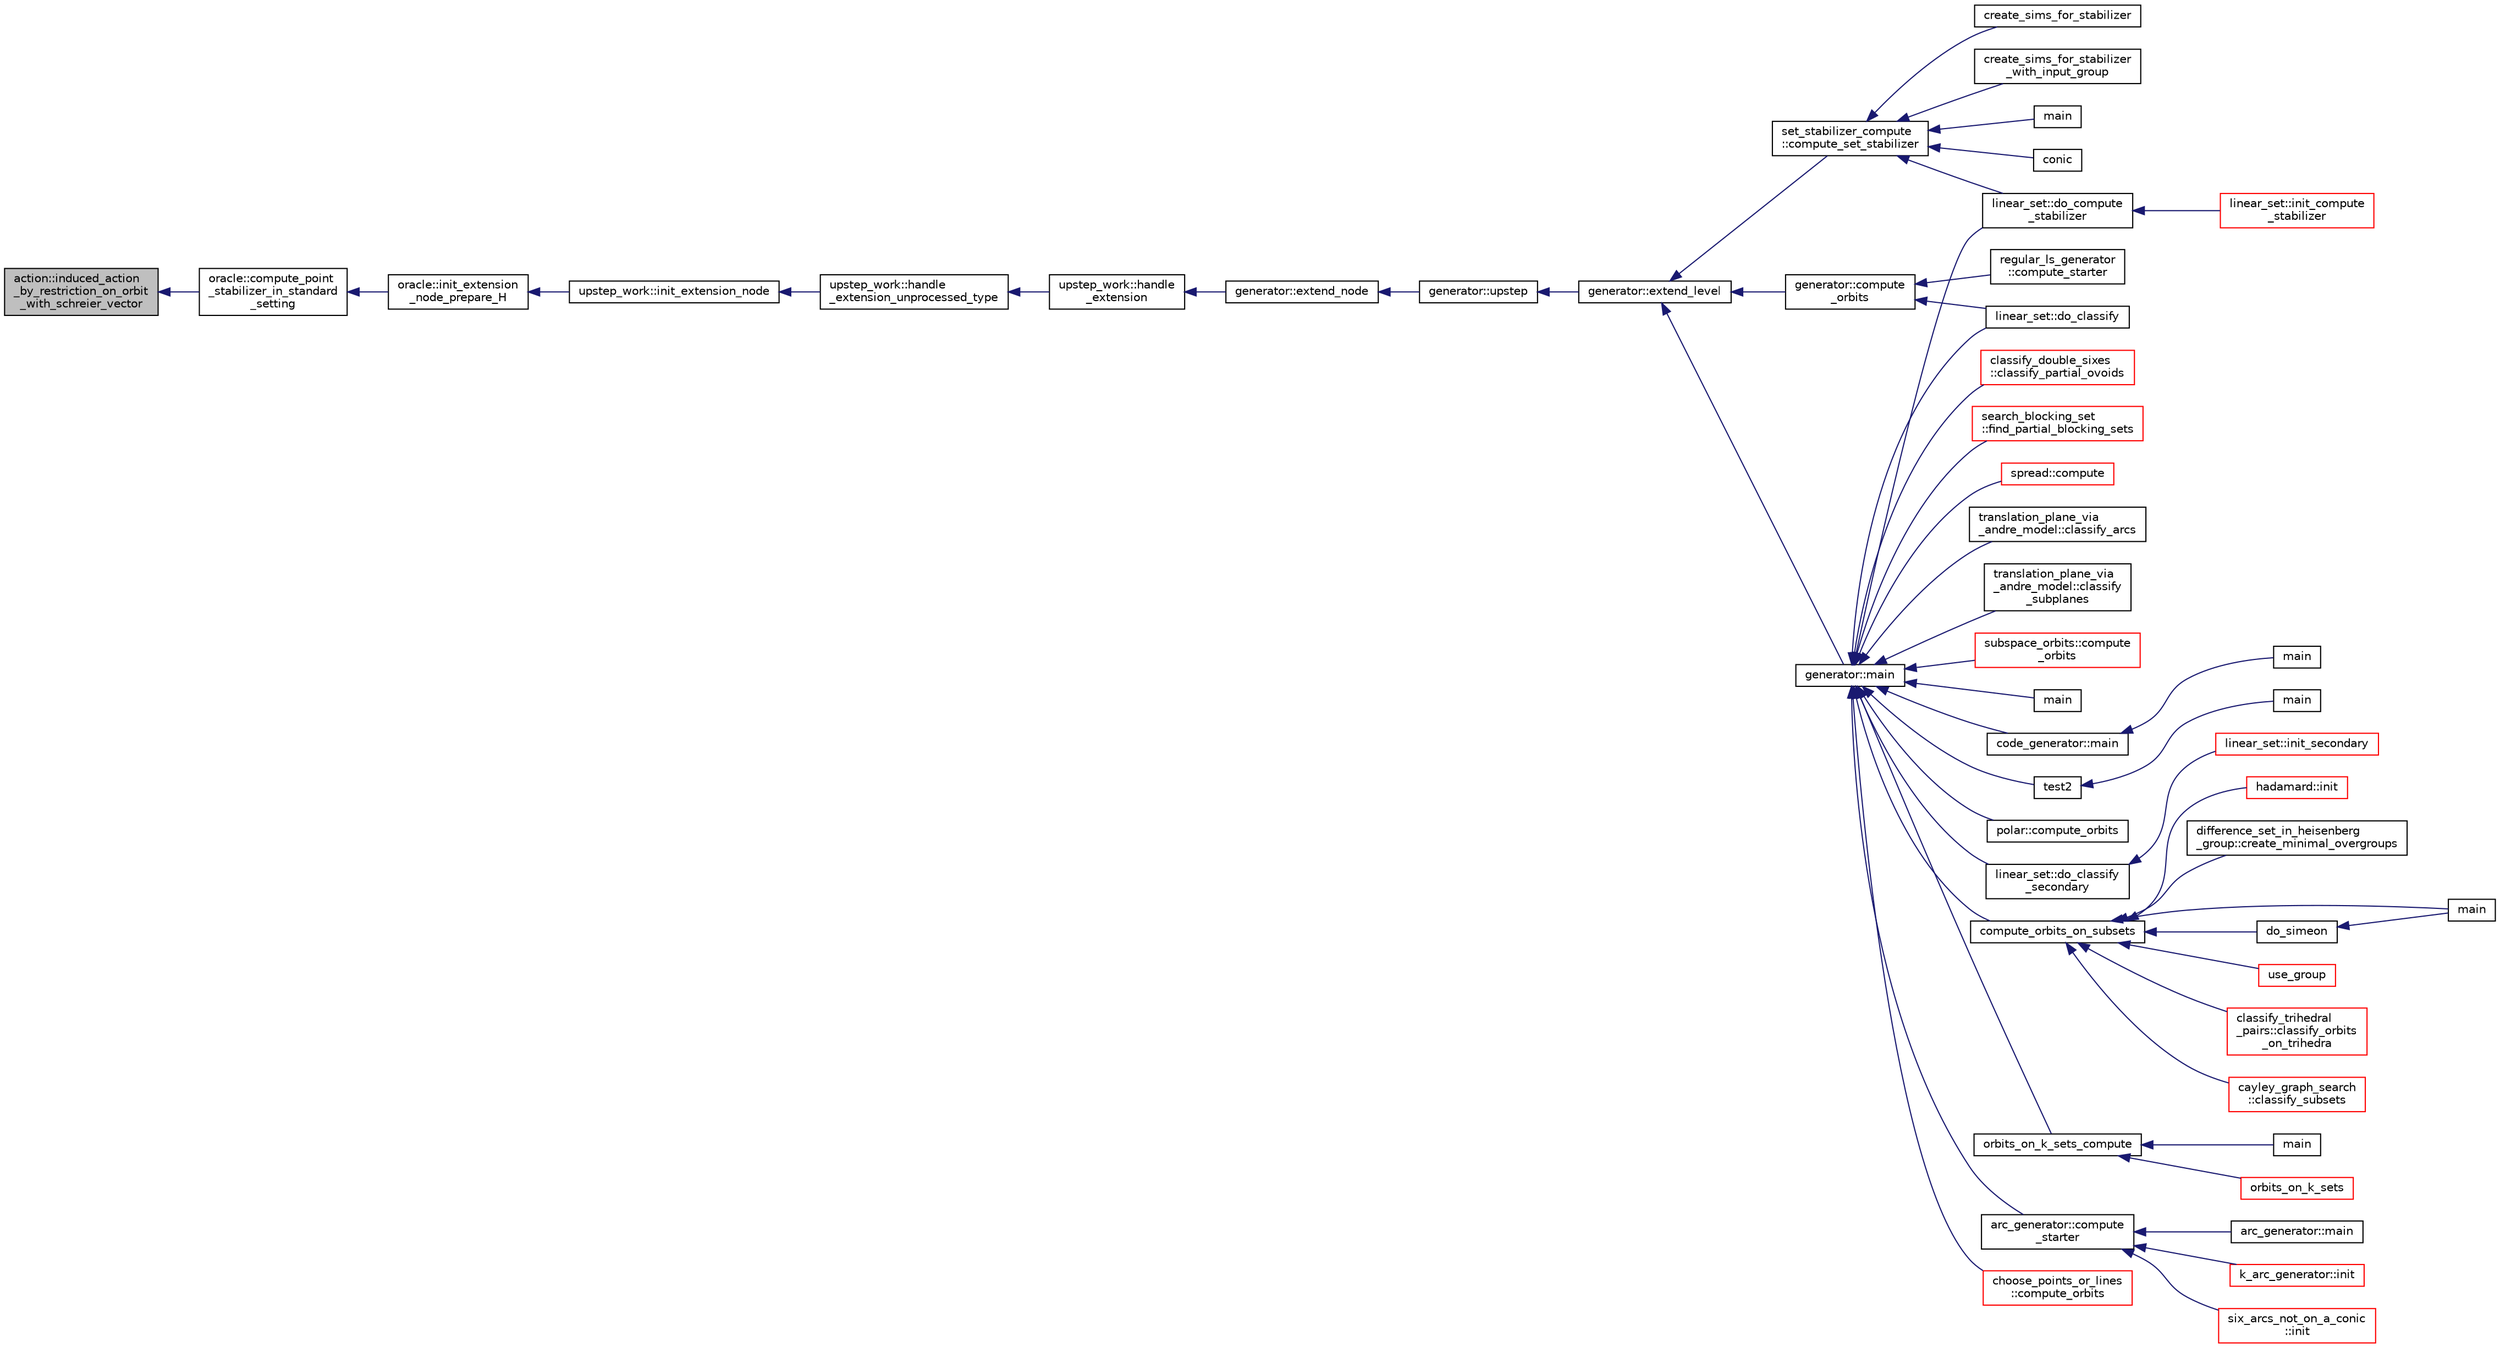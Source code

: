digraph "action::induced_action_by_restriction_on_orbit_with_schreier_vector"
{
  edge [fontname="Helvetica",fontsize="10",labelfontname="Helvetica",labelfontsize="10"];
  node [fontname="Helvetica",fontsize="10",shape=record];
  rankdir="LR";
  Node14535 [label="action::induced_action\l_by_restriction_on_orbit\l_with_schreier_vector",height=0.2,width=0.4,color="black", fillcolor="grey75", style="filled", fontcolor="black"];
  Node14535 -> Node14536 [dir="back",color="midnightblue",fontsize="10",style="solid",fontname="Helvetica"];
  Node14536 [label="oracle::compute_point\l_stabilizer_in_standard\l_setting",height=0.2,width=0.4,color="black", fillcolor="white", style="filled",URL="$d7/da7/classoracle.html#afa7b2b71cd2ccbb807a740d6e1085982"];
  Node14536 -> Node14537 [dir="back",color="midnightblue",fontsize="10",style="solid",fontname="Helvetica"];
  Node14537 [label="oracle::init_extension\l_node_prepare_H",height=0.2,width=0.4,color="black", fillcolor="white", style="filled",URL="$d7/da7/classoracle.html#a6a121e9674bbd011685430a95dbc1b77"];
  Node14537 -> Node14538 [dir="back",color="midnightblue",fontsize="10",style="solid",fontname="Helvetica"];
  Node14538 [label="upstep_work::init_extension_node",height=0.2,width=0.4,color="black", fillcolor="white", style="filled",URL="$d2/dd6/classupstep__work.html#ad74931a4c6dc97102d405a755433297d"];
  Node14538 -> Node14539 [dir="back",color="midnightblue",fontsize="10",style="solid",fontname="Helvetica"];
  Node14539 [label="upstep_work::handle\l_extension_unprocessed_type",height=0.2,width=0.4,color="black", fillcolor="white", style="filled",URL="$d2/dd6/classupstep__work.html#a4687dfab87eb7d0646cb79008dd3d32d"];
  Node14539 -> Node14540 [dir="back",color="midnightblue",fontsize="10",style="solid",fontname="Helvetica"];
  Node14540 [label="upstep_work::handle\l_extension",height=0.2,width=0.4,color="black", fillcolor="white", style="filled",URL="$d2/dd6/classupstep__work.html#ad8ba22a74e9884f92e11340b24e6a6d6"];
  Node14540 -> Node14541 [dir="back",color="midnightblue",fontsize="10",style="solid",fontname="Helvetica"];
  Node14541 [label="generator::extend_node",height=0.2,width=0.4,color="black", fillcolor="white", style="filled",URL="$d7/d73/classgenerator.html#ac71fa071cf218f54cdd9306a541744ae"];
  Node14541 -> Node14542 [dir="back",color="midnightblue",fontsize="10",style="solid",fontname="Helvetica"];
  Node14542 [label="generator::upstep",height=0.2,width=0.4,color="black", fillcolor="white", style="filled",URL="$d7/d73/classgenerator.html#ae0f2cebdabc821837f633656d7b0fdfe"];
  Node14542 -> Node14543 [dir="back",color="midnightblue",fontsize="10",style="solid",fontname="Helvetica"];
  Node14543 [label="generator::extend_level",height=0.2,width=0.4,color="black", fillcolor="white", style="filled",URL="$d7/d73/classgenerator.html#a91b84d80ccec0cd2136bc221c30e0f8e"];
  Node14543 -> Node14544 [dir="back",color="midnightblue",fontsize="10",style="solid",fontname="Helvetica"];
  Node14544 [label="set_stabilizer_compute\l::compute_set_stabilizer",height=0.2,width=0.4,color="black", fillcolor="white", style="filled",URL="$d8/dc6/classset__stabilizer__compute.html#ad4f92074322e98c7cd0ed5d4f8486b76"];
  Node14544 -> Node14545 [dir="back",color="midnightblue",fontsize="10",style="solid",fontname="Helvetica"];
  Node14545 [label="main",height=0.2,width=0.4,color="black", fillcolor="white", style="filled",URL="$db/d67/test__hyperoval_8_c.html#a3c04138a5bfe5d72780bb7e82a18e627"];
  Node14544 -> Node14546 [dir="back",color="midnightblue",fontsize="10",style="solid",fontname="Helvetica"];
  Node14546 [label="conic",height=0.2,width=0.4,color="black", fillcolor="white", style="filled",URL="$d4/de8/conic_8_c.html#a96def9474b981a9d5831a9b48d85d652"];
  Node14544 -> Node14547 [dir="back",color="midnightblue",fontsize="10",style="solid",fontname="Helvetica"];
  Node14547 [label="linear_set::do_compute\l_stabilizer",height=0.2,width=0.4,color="black", fillcolor="white", style="filled",URL="$dd/d86/classlinear__set.html#ae8f58ded28fb5370f4459cca42b7463b"];
  Node14547 -> Node14548 [dir="back",color="midnightblue",fontsize="10",style="solid",fontname="Helvetica"];
  Node14548 [label="linear_set::init_compute\l_stabilizer",height=0.2,width=0.4,color="red", fillcolor="white", style="filled",URL="$dd/d86/classlinear__set.html#a0cc3eaec1896fdc977b62e94623b055b"];
  Node14544 -> Node14550 [dir="back",color="midnightblue",fontsize="10",style="solid",fontname="Helvetica"];
  Node14550 [label="create_sims_for_stabilizer",height=0.2,width=0.4,color="black", fillcolor="white", style="filled",URL="$d0/d76/tl__algebra__and__number__theory_8h.html#af2c67d225072549409be710ac3cd30f8"];
  Node14544 -> Node14551 [dir="back",color="midnightblue",fontsize="10",style="solid",fontname="Helvetica"];
  Node14551 [label="create_sims_for_stabilizer\l_with_input_group",height=0.2,width=0.4,color="black", fillcolor="white", style="filled",URL="$d0/d76/tl__algebra__and__number__theory_8h.html#af5482567a8d6ba5c2fe593bf6f7f9a0f"];
  Node14543 -> Node14552 [dir="back",color="midnightblue",fontsize="10",style="solid",fontname="Helvetica"];
  Node14552 [label="generator::compute\l_orbits",height=0.2,width=0.4,color="black", fillcolor="white", style="filled",URL="$d7/d73/classgenerator.html#a23989bc20ecaaed39c4119c758367f40"];
  Node14552 -> Node14553 [dir="back",color="midnightblue",fontsize="10",style="solid",fontname="Helvetica"];
  Node14553 [label="regular_ls_generator\l::compute_starter",height=0.2,width=0.4,color="black", fillcolor="white", style="filled",URL="$d2/dd8/classregular__ls__generator.html#aa38907741058694a73194b02ceb4a53d"];
  Node14552 -> Node14554 [dir="back",color="midnightblue",fontsize="10",style="solid",fontname="Helvetica"];
  Node14554 [label="linear_set::do_classify",height=0.2,width=0.4,color="black", fillcolor="white", style="filled",URL="$dd/d86/classlinear__set.html#a3eb2dbce7fa8b71901dfc12f288ddd0c"];
  Node14543 -> Node14555 [dir="back",color="midnightblue",fontsize="10",style="solid",fontname="Helvetica"];
  Node14555 [label="generator::main",height=0.2,width=0.4,color="black", fillcolor="white", style="filled",URL="$d7/d73/classgenerator.html#a01abff8e9f231bf0d82e2e8e0061f242"];
  Node14555 -> Node14556 [dir="back",color="midnightblue",fontsize="10",style="solid",fontname="Helvetica"];
  Node14556 [label="main",height=0.2,width=0.4,color="black", fillcolor="white", style="filled",URL="$d2/d11/codes_8h.html#a217dbf8b442f20279ea00b898af96f52"];
  Node14555 -> Node14557 [dir="back",color="midnightblue",fontsize="10",style="solid",fontname="Helvetica"];
  Node14557 [label="code_generator::main",height=0.2,width=0.4,color="black", fillcolor="white", style="filled",URL="$db/d37/classcode__generator.html#ab3cf3a306e4032c2b471ac95321c599f"];
  Node14557 -> Node14558 [dir="back",color="midnightblue",fontsize="10",style="solid",fontname="Helvetica"];
  Node14558 [label="main",height=0.2,width=0.4,color="black", fillcolor="white", style="filled",URL="$d4/d4f/codes_8_c.html#a217dbf8b442f20279ea00b898af96f52"];
  Node14555 -> Node14559 [dir="back",color="midnightblue",fontsize="10",style="solid",fontname="Helvetica"];
  Node14559 [label="test2",height=0.2,width=0.4,color="black", fillcolor="white", style="filled",URL="$d9/db0/factor__space_8_c.html#a39d73a812e5fd8f1bc111e948368cb10"];
  Node14559 -> Node14560 [dir="back",color="midnightblue",fontsize="10",style="solid",fontname="Helvetica"];
  Node14560 [label="main",height=0.2,width=0.4,color="black", fillcolor="white", style="filled",URL="$d9/db0/factor__space_8_c.html#a3c04138a5bfe5d72780bb7e82a18e627"];
  Node14555 -> Node14561 [dir="back",color="midnightblue",fontsize="10",style="solid",fontname="Helvetica"];
  Node14561 [label="polar::compute_orbits",height=0.2,width=0.4,color="black", fillcolor="white", style="filled",URL="$da/d1c/classpolar.html#ac4c3c4f95d14c74ff4a3ec3f3479a1da"];
  Node14555 -> Node14554 [dir="back",color="midnightblue",fontsize="10",style="solid",fontname="Helvetica"];
  Node14555 -> Node14562 [dir="back",color="midnightblue",fontsize="10",style="solid",fontname="Helvetica"];
  Node14562 [label="linear_set::do_classify\l_secondary",height=0.2,width=0.4,color="black", fillcolor="white", style="filled",URL="$dd/d86/classlinear__set.html#a47eb7f9995f3343abd3bdfbf9a9a9162"];
  Node14562 -> Node14563 [dir="back",color="midnightblue",fontsize="10",style="solid",fontname="Helvetica"];
  Node14563 [label="linear_set::init_secondary",height=0.2,width=0.4,color="red", fillcolor="white", style="filled",URL="$dd/d86/classlinear__set.html#a7bf8cd7805559b5762921687a7c1ed97"];
  Node14555 -> Node14547 [dir="back",color="midnightblue",fontsize="10",style="solid",fontname="Helvetica"];
  Node14555 -> Node14565 [dir="back",color="midnightblue",fontsize="10",style="solid",fontname="Helvetica"];
  Node14565 [label="compute_orbits_on_subsets",height=0.2,width=0.4,color="black", fillcolor="white", style="filled",URL="$d3/d35/snakes__and__ladders__global_8_c.html#af33697aede0480110b1227f727252637"];
  Node14565 -> Node14566 [dir="back",color="midnightblue",fontsize="10",style="solid",fontname="Helvetica"];
  Node14566 [label="cayley_graph_search\l::classify_subsets",height=0.2,width=0.4,color="red", fillcolor="white", style="filled",URL="$de/dae/classcayley__graph__search.html#a4cf8a90752e018a281481ac80ad52c4b"];
  Node14565 -> Node14569 [dir="back",color="midnightblue",fontsize="10",style="solid",fontname="Helvetica"];
  Node14569 [label="hadamard::init",height=0.2,width=0.4,color="red", fillcolor="white", style="filled",URL="$d7/dbb/classhadamard.html#a16af359850b8bdd0d2a73e260d496c33"];
  Node14565 -> Node14571 [dir="back",color="midnightblue",fontsize="10",style="solid",fontname="Helvetica"];
  Node14571 [label="difference_set_in_heisenberg\l_group::create_minimal_overgroups",height=0.2,width=0.4,color="black", fillcolor="white", style="filled",URL="$de/d8a/classdifference__set__in__heisenberg__group.html#a9bde5ad5da3ebaebf98fbfd3e8110b79"];
  Node14565 -> Node14572 [dir="back",color="midnightblue",fontsize="10",style="solid",fontname="Helvetica"];
  Node14572 [label="main",height=0.2,width=0.4,color="black", fillcolor="white", style="filled",URL="$d5/d13/simeon_8_c.html#ae66f6b31b5ad750f1fe042a706a4e3d4"];
  Node14565 -> Node14573 [dir="back",color="midnightblue",fontsize="10",style="solid",fontname="Helvetica"];
  Node14573 [label="do_simeon",height=0.2,width=0.4,color="black", fillcolor="white", style="filled",URL="$d5/d13/simeon_8_c.html#a36cf3f9cb484fa44da7a7dfcbe9385d0"];
  Node14573 -> Node14572 [dir="back",color="midnightblue",fontsize="10",style="solid",fontname="Helvetica"];
  Node14565 -> Node14574 [dir="back",color="midnightblue",fontsize="10",style="solid",fontname="Helvetica"];
  Node14574 [label="use_group",height=0.2,width=0.4,color="red", fillcolor="white", style="filled",URL="$d9/d9f/all__cliques_8_c.html#aba62531e97173264c39afe2c7857af31"];
  Node14565 -> Node14576 [dir="back",color="midnightblue",fontsize="10",style="solid",fontname="Helvetica"];
  Node14576 [label="classify_trihedral\l_pairs::classify_orbits\l_on_trihedra",height=0.2,width=0.4,color="red", fillcolor="white", style="filled",URL="$d1/d21/classclassify__trihedral__pairs.html#a99625621bfba4bb65b3d60304b306539"];
  Node14555 -> Node14583 [dir="back",color="midnightblue",fontsize="10",style="solid",fontname="Helvetica"];
  Node14583 [label="orbits_on_k_sets_compute",height=0.2,width=0.4,color="black", fillcolor="white", style="filled",URL="$d3/d35/snakes__and__ladders__global_8_c.html#a96743526b15703539d544499276aaa71"];
  Node14583 -> Node14584 [dir="back",color="midnightblue",fontsize="10",style="solid",fontname="Helvetica"];
  Node14584 [label="main",height=0.2,width=0.4,color="black", fillcolor="white", style="filled",URL="$d9/d5f/example__fano__plane_8_c.html#ae66f6b31b5ad750f1fe042a706a4e3d4"];
  Node14583 -> Node14585 [dir="back",color="midnightblue",fontsize="10",style="solid",fontname="Helvetica"];
  Node14585 [label="orbits_on_k_sets",height=0.2,width=0.4,color="red", fillcolor="white", style="filled",URL="$d3/d35/snakes__and__ladders__global_8_c.html#afe3d79116aa8b4d1a93d444a3a979b6e"];
  Node14555 -> Node14594 [dir="back",color="midnightblue",fontsize="10",style="solid",fontname="Helvetica"];
  Node14594 [label="arc_generator::compute\l_starter",height=0.2,width=0.4,color="black", fillcolor="white", style="filled",URL="$d4/d21/classarc__generator.html#aad1dcec3a1c302e743d574bd1ac857d9"];
  Node14594 -> Node14593 [dir="back",color="midnightblue",fontsize="10",style="solid",fontname="Helvetica"];
  Node14593 [label="arc_generator::main",height=0.2,width=0.4,color="black", fillcolor="white", style="filled",URL="$d4/d21/classarc__generator.html#ad80140b51b165dad1fe6ab232be7829a"];
  Node14594 -> Node14595 [dir="back",color="midnightblue",fontsize="10",style="solid",fontname="Helvetica"];
  Node14595 [label="k_arc_generator::init",height=0.2,width=0.4,color="red", fillcolor="white", style="filled",URL="$d6/dd8/classk__arc__generator.html#a6036d9f52ede9f8ca681505626b5361d"];
  Node14594 -> Node14597 [dir="back",color="midnightblue",fontsize="10",style="solid",fontname="Helvetica"];
  Node14597 [label="six_arcs_not_on_a_conic\l::init",height=0.2,width=0.4,color="red", fillcolor="white", style="filled",URL="$d8/de6/classsix__arcs__not__on__a__conic.html#a7a4d5cf8a098488729934cfa8a70944a"];
  Node14555 -> Node14599 [dir="back",color="midnightblue",fontsize="10",style="solid",fontname="Helvetica"];
  Node14599 [label="choose_points_or_lines\l::compute_orbits",height=0.2,width=0.4,color="red", fillcolor="white", style="filled",URL="$d6/d75/classchoose__points__or__lines.html#adc353e2d41dc8a39563322c8cdd85f61"];
  Node14555 -> Node14601 [dir="back",color="midnightblue",fontsize="10",style="solid",fontname="Helvetica"];
  Node14601 [label="classify_double_sixes\l::classify_partial_ovoids",height=0.2,width=0.4,color="red", fillcolor="white", style="filled",URL="$dd/d23/classclassify__double__sixes.html#a2253fca143a0e8a3e39655eb05668ae9"];
  Node14555 -> Node14603 [dir="back",color="midnightblue",fontsize="10",style="solid",fontname="Helvetica"];
  Node14603 [label="search_blocking_set\l::find_partial_blocking_sets",height=0.2,width=0.4,color="red", fillcolor="white", style="filled",URL="$dc/d36/classsearch__blocking__set.html#ad3fdb3d356db75a02c406bc9d4e9e9b6"];
  Node14555 -> Node14605 [dir="back",color="midnightblue",fontsize="10",style="solid",fontname="Helvetica"];
  Node14605 [label="spread::compute",height=0.2,width=0.4,color="red", fillcolor="white", style="filled",URL="$da/dc1/classspread.html#a9674466d3e03b8dad79882299c638a21"];
  Node14555 -> Node14607 [dir="back",color="midnightblue",fontsize="10",style="solid",fontname="Helvetica"];
  Node14607 [label="translation_plane_via\l_andre_model::classify_arcs",height=0.2,width=0.4,color="black", fillcolor="white", style="filled",URL="$d1/dcc/classtranslation__plane__via__andre__model.html#ac8f002e812a8b152d41e806688601c5e"];
  Node14555 -> Node14608 [dir="back",color="midnightblue",fontsize="10",style="solid",fontname="Helvetica"];
  Node14608 [label="translation_plane_via\l_andre_model::classify\l_subplanes",height=0.2,width=0.4,color="black", fillcolor="white", style="filled",URL="$d1/dcc/classtranslation__plane__via__andre__model.html#a794fefa95f0a7f7b887133375988ee55"];
  Node14555 -> Node14609 [dir="back",color="midnightblue",fontsize="10",style="solid",fontname="Helvetica"];
  Node14609 [label="subspace_orbits::compute\l_orbits",height=0.2,width=0.4,color="red", fillcolor="white", style="filled",URL="$d2/d9f/classsubspace__orbits.html#a2778f8d49cde1675de1ef6acfe180b63"];
}
